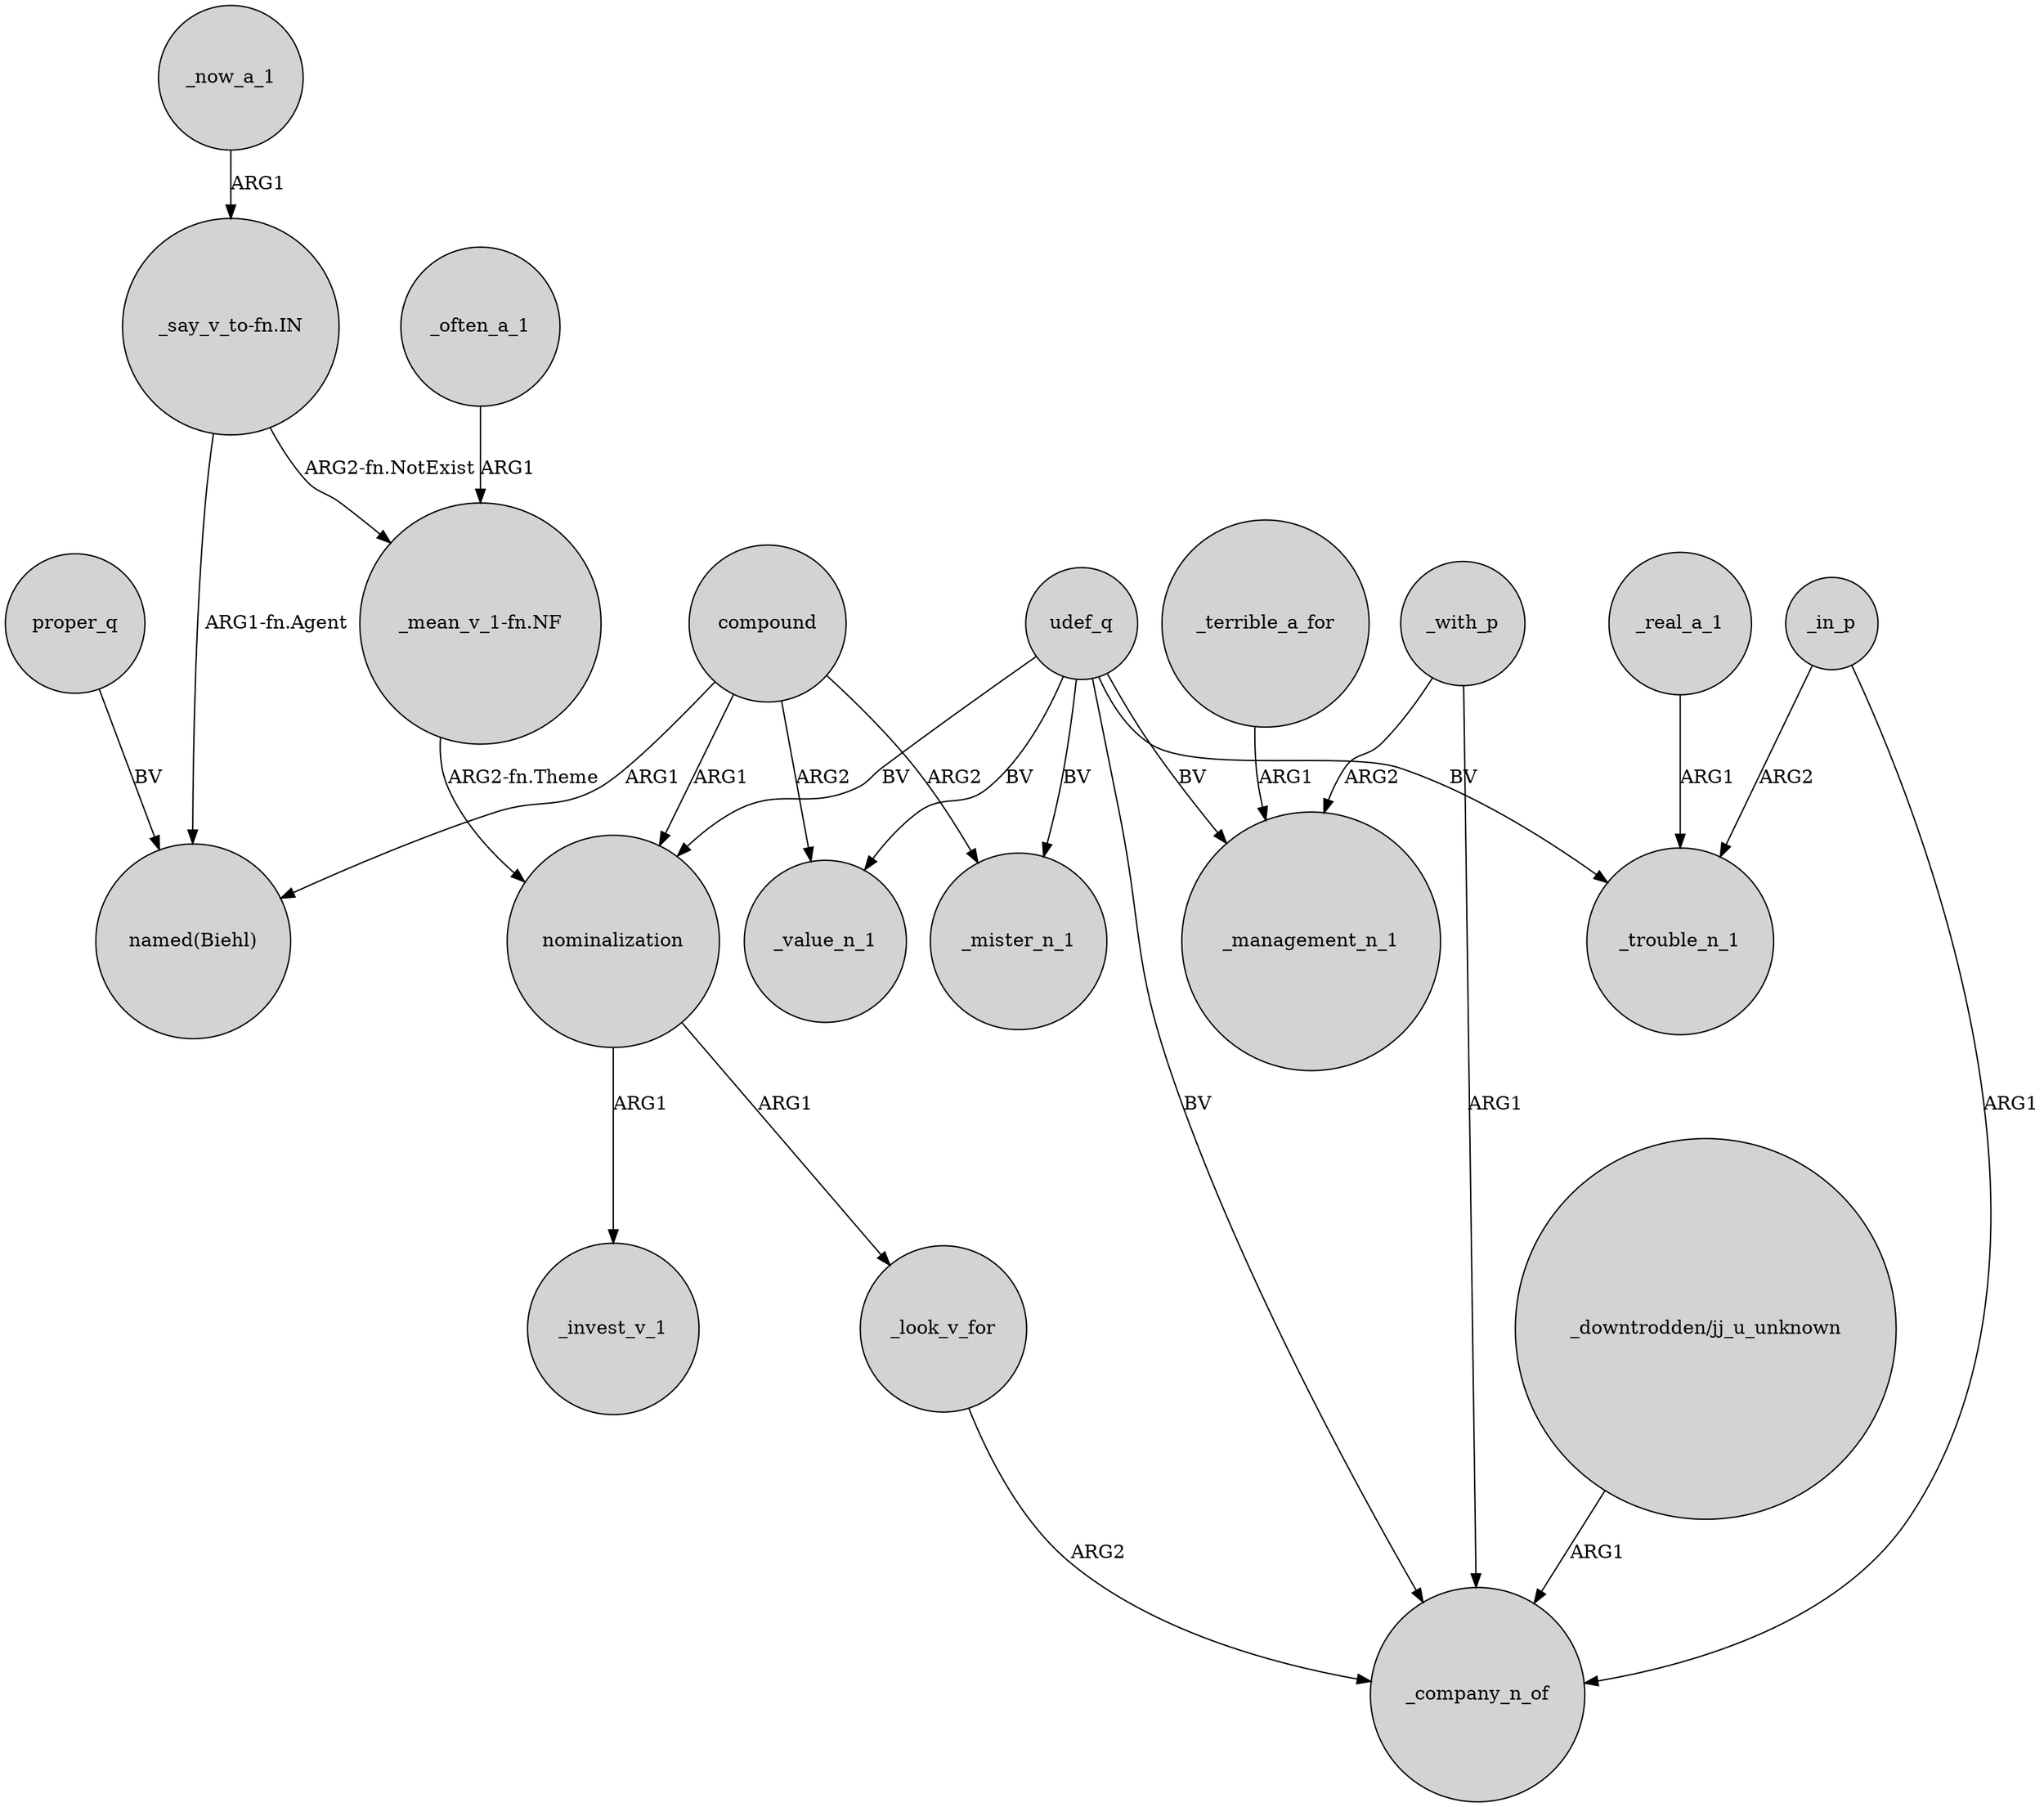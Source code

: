 digraph {
	node [shape=circle style=filled]
	"_say_v_to-fn.IN" -> "named(Biehl)" [label="ARG1-fn.Agent"]
	_now_a_1 -> "_say_v_to-fn.IN" [label=ARG1]
	_with_p -> _company_n_of [label=ARG1]
	compound -> _mister_n_1 [label=ARG2]
	_in_p -> _trouble_n_1 [label=ARG2]
	udef_q -> _mister_n_1 [label=BV]
	_real_a_1 -> _trouble_n_1 [label=ARG1]
	udef_q -> _management_n_1 [label=BV]
	compound -> "named(Biehl)" [label=ARG1]
	udef_q -> _trouble_n_1 [label=BV]
	_terrible_a_for -> _management_n_1 [label=ARG1]
	_with_p -> _management_n_1 [label=ARG2]
	"_mean_v_1-fn.NF" -> nominalization [label="ARG2-fn.Theme"]
	udef_q -> nominalization [label=BV]
	nominalization -> _invest_v_1 [label=ARG1]
	compound -> _value_n_1 [label=ARG2]
	udef_q -> _value_n_1 [label=BV]
	proper_q -> "named(Biehl)" [label=BV]
	udef_q -> _company_n_of [label=BV]
	_often_a_1 -> "_mean_v_1-fn.NF" [label=ARG1]
	nominalization -> _look_v_for [label=ARG1]
	compound -> nominalization [label=ARG1]
	_in_p -> _company_n_of [label=ARG1]
	"_say_v_to-fn.IN" -> "_mean_v_1-fn.NF" [label="ARG2-fn.NotExist"]
	_look_v_for -> _company_n_of [label=ARG2]
	"_downtrodden/jj_u_unknown" -> _company_n_of [label=ARG1]
}

